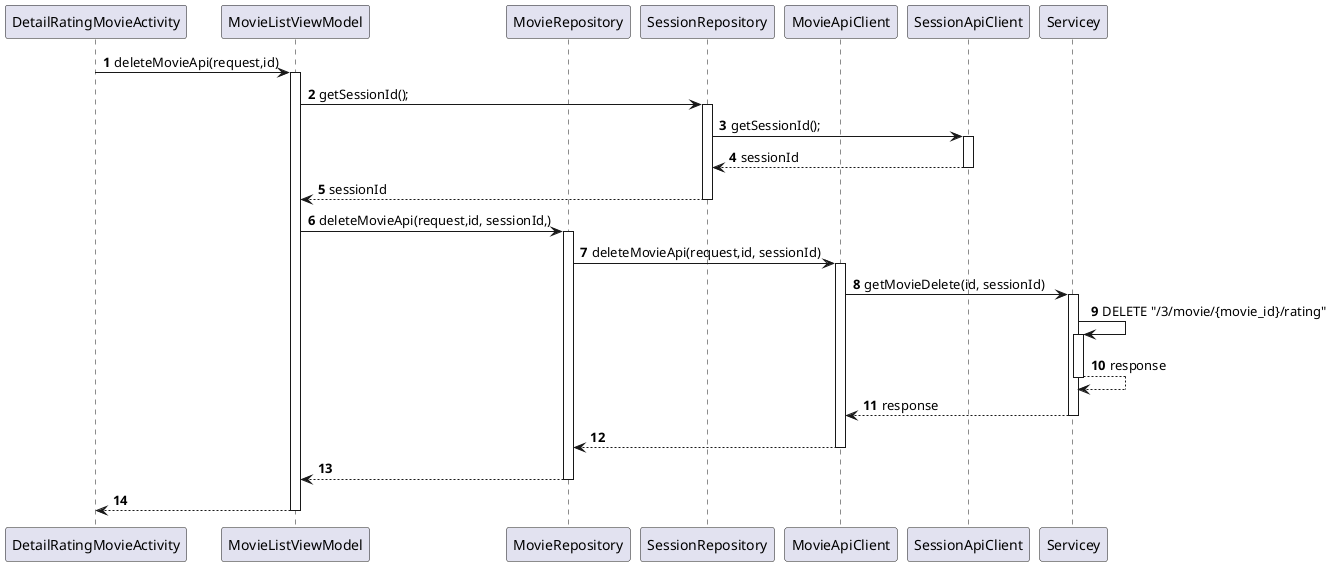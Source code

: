 @startuml
'https://plantuml.com/sequence-diagram

autoactivate on
autonumber
participant "DetailRatingMovieActivity" as Activity
participant "MovieListViewModel" as ViewModel
participant "MovieRepository" as Repository
participant "SessionRepository" as Repository1
participant "MovieApiClient" as Request
participant "SessionApiClient" as Request1
participant Servicey





Activity -> ViewModel: deleteMovieApi(request,id)
ViewModel -> Repository1: getSessionId();
Repository1 -> Request1: getSessionId();
Request1 --> Repository1: sessionId
Repository1 --> ViewModel:sessionId
ViewModel -> Repository: deleteMovieApi(request,id, sessionId,)
Repository -> Request:deleteMovieApi(request,id, sessionId)
Request -> Servicey: getMovieDelete(id, sessionId)


Servicey -> Servicey:  DELETE "/3/movie/{movie_id}/rating"
Servicey --> Servicey: response
Servicey --> Request: response




Request --> Repository:
Repository --> ViewModel:
ViewModel --> Activity:



@enduml